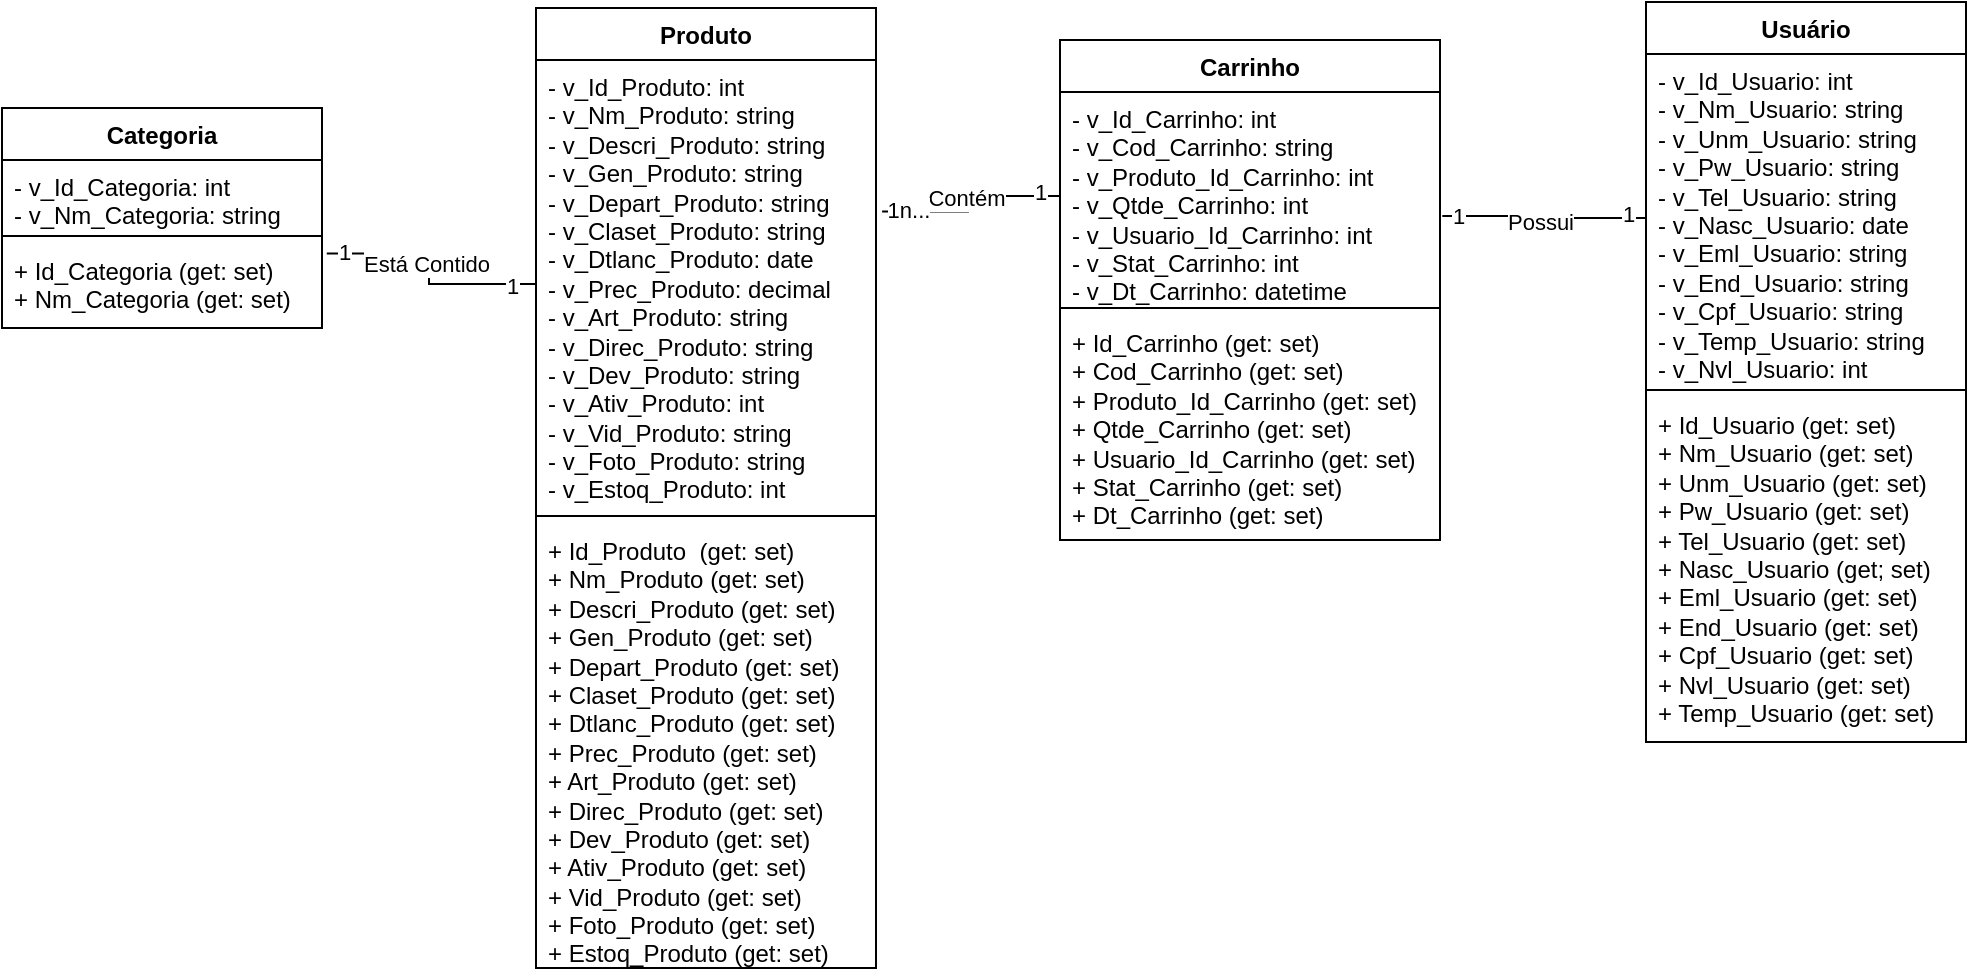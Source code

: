 <mxfile version="24.3.1" type="device">
  <diagram id="C5RBs43oDa-KdzZeNtuy" name="Page-1">
    <mxGraphModel dx="326" dy="508" grid="1" gridSize="10" guides="1" tooltips="1" connect="1" arrows="1" fold="1" page="1" pageScale="1" pageWidth="827" pageHeight="1169" math="0" shadow="0">
      <root>
        <mxCell id="WIyWlLk6GJQsqaUBKTNV-0" />
        <mxCell id="WIyWlLk6GJQsqaUBKTNV-1" parent="WIyWlLk6GJQsqaUBKTNV-0" />
        <mxCell id="GoxRY36vYl4-0GwneZIe-0" value="Usuário" style="swimlane;fontStyle=1;align=center;verticalAlign=top;childLayout=stackLayout;horizontal=1;startSize=26;horizontalStack=0;resizeParent=1;resizeParentMax=0;resizeLast=0;collapsible=1;marginBottom=0;whiteSpace=wrap;html=1;" parent="WIyWlLk6GJQsqaUBKTNV-1" vertex="1">
          <mxGeometry x="1133" y="177" width="160" height="370" as="geometry" />
        </mxCell>
        <mxCell id="GoxRY36vYl4-0GwneZIe-1" value="- v_Id_Usuario: int&lt;div&gt;- v_Nm_Usuario: string&lt;/div&gt;&lt;div&gt;- v_Unm_Usuario: string&lt;/div&gt;&lt;div&gt;- v_Pw&lt;span style=&quot;background-color: initial;&quot;&gt;_Usuario: string&lt;/span&gt;&lt;/div&gt;&lt;div&gt;&lt;span style=&quot;background-color: initial;&quot;&gt;- v_Tel&lt;/span&gt;&lt;span style=&quot;background-color: initial;&quot;&gt;_Usuario: string&lt;/span&gt;&lt;/div&gt;&lt;div&gt;&lt;span style=&quot;background-color: initial;&quot;&gt;- v_Nasc_Usuario: date&lt;/span&gt;&lt;/div&gt;&lt;div&gt;&lt;span style=&quot;background-color: initial;&quot;&gt;- v_Eml&lt;/span&gt;&lt;span style=&quot;background-color: initial;&quot;&gt;_Usuario: string&lt;/span&gt;&lt;/div&gt;&lt;div&gt;&lt;span style=&quot;background-color: initial;&quot;&gt;- v_End&lt;/span&gt;&lt;span style=&quot;background-color: initial;&quot;&gt;_Usuario: string&lt;/span&gt;&lt;/div&gt;&lt;div&gt;&lt;span style=&quot;background-color: initial;&quot;&gt;- v_Cpf&lt;/span&gt;&lt;span style=&quot;background-color: initial;&quot;&gt;_Usuario: string&lt;/span&gt;&lt;/div&gt;&lt;div&gt;&lt;span style=&quot;background-color: initial;&quot;&gt;- v_Temp_Usuario: string&lt;/span&gt;&lt;/div&gt;&lt;div&gt;&lt;span style=&quot;background-color: initial;&quot;&gt;- v_Nvl&lt;/span&gt;&lt;span style=&quot;background-color: initial;&quot;&gt;_Usuario: int&lt;/span&gt;&lt;/div&gt;" style="text;strokeColor=none;fillColor=none;align=left;verticalAlign=top;spacingLeft=4;spacingRight=4;overflow=hidden;rotatable=0;points=[[0,0.5],[1,0.5]];portConstraint=eastwest;whiteSpace=wrap;html=1;" parent="GoxRY36vYl4-0GwneZIe-0" vertex="1">
          <mxGeometry y="26" width="160" height="164" as="geometry" />
        </mxCell>
        <mxCell id="GoxRY36vYl4-0GwneZIe-2" value="" style="line;strokeWidth=1;fillColor=none;align=left;verticalAlign=middle;spacingTop=-1;spacingLeft=3;spacingRight=3;rotatable=0;labelPosition=right;points=[];portConstraint=eastwest;strokeColor=inherit;" parent="GoxRY36vYl4-0GwneZIe-0" vertex="1">
          <mxGeometry y="190" width="160" height="8" as="geometry" />
        </mxCell>
        <mxCell id="GoxRY36vYl4-0GwneZIe-3" value="+ Id_Usuario (get: set)&lt;div&gt;+ Nm&lt;span style=&quot;background-color: initial;&quot;&gt;_Usuario (get: set)&lt;/span&gt;&lt;/div&gt;&lt;div&gt;&lt;span style=&quot;background-color: initial;&quot;&gt;+ Unm_Usuario (get: set)&lt;/span&gt;&lt;/div&gt;&lt;div&gt;&lt;span style=&quot;background-color: initial;&quot;&gt;+ Pw&lt;/span&gt;&lt;span style=&quot;background-color: initial;&quot;&gt;_Usuario (get: set)&lt;/span&gt;&lt;/div&gt;&lt;div&gt;&lt;span style=&quot;background-color: initial;&quot;&gt;+ Tel&lt;/span&gt;&lt;span style=&quot;background-color: initial;&quot;&gt;_Usuario (get: set)&lt;/span&gt;&lt;/div&gt;&lt;div&gt;&lt;span style=&quot;background-color: initial;&quot;&gt;+ Nasc_Usuario (get; set)&lt;/span&gt;&lt;/div&gt;&lt;div&gt;+ Eml&lt;span style=&quot;background-color: initial;&quot;&gt;_Usuario (get: set)&lt;/span&gt;&lt;/div&gt;&lt;div&gt;&lt;span style=&quot;background-color: initial;&quot;&gt;+ End&lt;/span&gt;&lt;span style=&quot;background-color: initial;&quot;&gt;_Usuario (get: set)&lt;/span&gt;&lt;/div&gt;&lt;div&gt;&lt;span style=&quot;background-color: initial;&quot;&gt;+ Cpf&lt;/span&gt;&lt;span style=&quot;background-color: initial;&quot;&gt;_Usuario (get: set)&lt;/span&gt;&lt;/div&gt;&lt;div&gt;&lt;span style=&quot;background-color: initial;&quot;&gt;+ Nvl&lt;/span&gt;&lt;span style=&quot;background-color: initial;&quot;&gt;_Usuario (get: set)&lt;/span&gt;&lt;/div&gt;&lt;div&gt;&lt;span style=&quot;background-color: initial;&quot;&gt;+ Temp_Usuario&amp;nbsp;&lt;/span&gt;&lt;span style=&quot;background-color: initial;&quot;&gt;(get: set)&lt;/span&gt;&lt;/div&gt;" style="text;strokeColor=none;fillColor=none;align=left;verticalAlign=top;spacingLeft=4;spacingRight=4;overflow=hidden;rotatable=0;points=[[0,0.5],[1,0.5]];portConstraint=eastwest;whiteSpace=wrap;html=1;" parent="GoxRY36vYl4-0GwneZIe-0" vertex="1">
          <mxGeometry y="198" width="160" height="172" as="geometry" />
        </mxCell>
        <mxCell id="GoxRY36vYl4-0GwneZIe-4" value="Produto" style="swimlane;fontStyle=1;align=center;verticalAlign=top;childLayout=stackLayout;horizontal=1;startSize=26;horizontalStack=0;resizeParent=1;resizeParentMax=0;resizeLast=0;collapsible=1;marginBottom=0;whiteSpace=wrap;html=1;" parent="WIyWlLk6GJQsqaUBKTNV-1" vertex="1">
          <mxGeometry x="578" y="180" width="170" height="480" as="geometry" />
        </mxCell>
        <mxCell id="GoxRY36vYl4-0GwneZIe-5" value="- v_Id_Produto: int&lt;div&gt;- v_Nm&lt;span style=&quot;background-color: initial;&quot;&gt;_Produto: string&lt;/span&gt;&lt;/div&gt;&lt;div&gt;&lt;span style=&quot;background-color: initial;&quot;&gt;- v_Descri&lt;/span&gt;&lt;span style=&quot;background-color: initial;&quot;&gt;_Produto: string&lt;/span&gt;&lt;/div&gt;&lt;div&gt;&lt;span style=&quot;background-color: initial;&quot;&gt;- v_Gen_Produto: string&lt;/span&gt;&lt;/div&gt;&lt;div&gt;- v_Depart_Produto: string&lt;span style=&quot;background-color: initial;&quot;&gt;&lt;br&gt;&lt;/span&gt;&lt;/div&gt;&lt;div&gt;&lt;span style=&quot;background-color: initial;&quot;&gt;- v_Claset&lt;/span&gt;&lt;span style=&quot;background-color: initial;&quot;&gt;_Produto: string&lt;/span&gt;&lt;/div&gt;&lt;div&gt;&lt;span style=&quot;background-color: initial;&quot;&gt;- v_Dtlanc&lt;/span&gt;&lt;span style=&quot;background-color: initial;&quot;&gt;_Produto: date&lt;/span&gt;&lt;/div&gt;&lt;div&gt;&lt;span style=&quot;background-color: initial;&quot;&gt;- v_Prec&lt;/span&gt;&lt;span style=&quot;background-color: initial;&quot;&gt;_Produto: decimal&lt;/span&gt;&lt;/div&gt;&lt;div&gt;&lt;span style=&quot;background-color: initial;&quot;&gt;- v_Art&lt;/span&gt;&lt;span style=&quot;background-color: initial;&quot;&gt;_Produto: string&lt;/span&gt;&lt;/div&gt;&lt;div&gt;&lt;span style=&quot;background-color: initial;&quot;&gt;- v_Direc&lt;/span&gt;&lt;span style=&quot;background-color: initial;&quot;&gt;_Produto: string&lt;/span&gt;&lt;/div&gt;&lt;div&gt;- v_Dev&lt;span style=&quot;background-color: initial;&quot;&gt;_Produto: string&lt;/span&gt;&lt;/div&gt;&lt;div&gt;&lt;span style=&quot;background-color: initial;&quot;&gt;- v_Ativ&lt;/span&gt;&lt;span style=&quot;background-color: initial;&quot;&gt;_Produto: int&lt;/span&gt;&lt;/div&gt;&lt;div&gt;&lt;span style=&quot;background-color: initial;&quot;&gt;- v_Vid_Produto: string&lt;/span&gt;&lt;/div&gt;&lt;div&gt;&lt;span style=&quot;background-color: initial;&quot;&gt;- v_Foto_Produto: string&lt;br&gt;&lt;/span&gt;&lt;/div&gt;&lt;div&gt;&lt;span style=&quot;background-color: initial;&quot;&gt;- v_Estoq_Produto: int&lt;/span&gt;&lt;/div&gt;" style="text;strokeColor=none;fillColor=none;align=left;verticalAlign=top;spacingLeft=4;spacingRight=4;overflow=hidden;rotatable=0;points=[[0,0.5],[1,0.5]];portConstraint=eastwest;whiteSpace=wrap;html=1;" parent="GoxRY36vYl4-0GwneZIe-4" vertex="1">
          <mxGeometry y="26" width="170" height="224" as="geometry" />
        </mxCell>
        <mxCell id="GoxRY36vYl4-0GwneZIe-6" value="" style="line;strokeWidth=1;fillColor=none;align=left;verticalAlign=middle;spacingTop=-1;spacingLeft=3;spacingRight=3;rotatable=0;labelPosition=right;points=[];portConstraint=eastwest;strokeColor=inherit;" parent="GoxRY36vYl4-0GwneZIe-4" vertex="1">
          <mxGeometry y="250" width="170" height="8" as="geometry" />
        </mxCell>
        <mxCell id="GoxRY36vYl4-0GwneZIe-7" value="+ Id_Produto&amp;nbsp; (get: set)&lt;div&gt;+ Nm&lt;span style=&quot;background-color: initial;&quot;&gt;_Produto&lt;/span&gt;&lt;span style=&quot;background-color: initial;&quot;&gt;&amp;nbsp;&lt;/span&gt;&lt;span style=&quot;background-color: initial;&quot;&gt;(get: set)&lt;/span&gt;&lt;/div&gt;&lt;div&gt;&lt;span style=&quot;background-color: initial;&quot;&gt;+ Descri&lt;/span&gt;&lt;span style=&quot;background-color: initial;&quot;&gt;_Produto (get: set)&lt;/span&gt;&lt;/div&gt;&lt;div&gt;&lt;span style=&quot;background-color: initial;&quot;&gt;+ Gen_Produto (get: set)&lt;/span&gt;&lt;/div&gt;&lt;div&gt;&lt;span style=&quot;background-color: initial;&quot;&gt;+ Depart_Produto (get: set)&lt;/span&gt;&lt;/div&gt;&lt;div&gt;&lt;span style=&quot;background-color: initial;&quot;&gt;+ Claset&lt;/span&gt;&lt;span style=&quot;background-color: initial;&quot;&gt;_Produto (get: set)&lt;/span&gt;&lt;/div&gt;&lt;div&gt;&lt;span style=&quot;background-color: initial;&quot;&gt;+ Dtlanc&lt;/span&gt;&lt;span style=&quot;background-color: initial;&quot;&gt;_Produto (get: set)&lt;/span&gt;&lt;/div&gt;&lt;div&gt;&lt;span style=&quot;background-color: initial;&quot;&gt;+ Prec&lt;/span&gt;&lt;span style=&quot;background-color: initial;&quot;&gt;_Produto&amp;nbsp;&lt;/span&gt;&lt;span style=&quot;background-color: initial;&quot;&gt;(get: set)&lt;/span&gt;&lt;/div&gt;&lt;div&gt;&lt;span style=&quot;background-color: initial;&quot;&gt;+ Art&lt;/span&gt;&lt;span style=&quot;background-color: initial;&quot;&gt;_Produto&amp;nbsp;&lt;/span&gt;&lt;span style=&quot;background-color: initial;&quot;&gt;(get: set)&lt;/span&gt;&lt;/div&gt;&lt;div&gt;&lt;span style=&quot;background-color: initial;&quot;&gt;+ Direc&lt;/span&gt;&lt;span style=&quot;background-color: initial;&quot;&gt;_Produto&amp;nbsp;&lt;/span&gt;&lt;span style=&quot;background-color: initial;&quot;&gt;(get: set)&lt;/span&gt;&lt;span style=&quot;background-color: initial;&quot;&gt;&amp;nbsp;&lt;/span&gt;&lt;/div&gt;&lt;div&gt;+ Dev&lt;span style=&quot;background-color: initial;&quot;&gt;_Produto&amp;nbsp;&lt;/span&gt;&lt;span style=&quot;background-color: initial;&quot;&gt;(get: set)&lt;/span&gt;&lt;/div&gt;&lt;div&gt;&lt;span style=&quot;background-color: initial;&quot;&gt;+ Ativ&lt;/span&gt;&lt;span style=&quot;background-color: initial;&quot;&gt;_Produto&amp;nbsp;&lt;/span&gt;&lt;span style=&quot;background-color: initial;&quot;&gt;(get: set)&lt;/span&gt;&lt;/div&gt;&lt;div&gt;&lt;span style=&quot;background-color: initial;&quot;&gt;+ Vid_Produto (get: set)&lt;/span&gt;&lt;/div&gt;&lt;div&gt;&lt;span style=&quot;background-color: initial;&quot;&gt;+ Foto_Produto (get: set)&lt;/span&gt;&lt;/div&gt;&lt;div&gt;&lt;span style=&quot;background-color: initial;&quot;&gt;+&amp;nbsp;&lt;/span&gt;&lt;span style=&quot;background-color: initial;&quot;&gt;Estoq_Produto (get: set)&lt;/span&gt;&lt;/div&gt;" style="text;strokeColor=none;fillColor=none;align=left;verticalAlign=top;spacingLeft=4;spacingRight=4;overflow=hidden;rotatable=0;points=[[0,0.5],[1,0.5]];portConstraint=eastwest;whiteSpace=wrap;html=1;" parent="GoxRY36vYl4-0GwneZIe-4" vertex="1">
          <mxGeometry y="258" width="170" height="222" as="geometry" />
        </mxCell>
        <mxCell id="GoxRY36vYl4-0GwneZIe-8" value="Carrinho" style="swimlane;fontStyle=1;align=center;verticalAlign=top;childLayout=stackLayout;horizontal=1;startSize=26;horizontalStack=0;resizeParent=1;resizeParentMax=0;resizeLast=0;collapsible=1;marginBottom=0;whiteSpace=wrap;html=1;" parent="WIyWlLk6GJQsqaUBKTNV-1" vertex="1">
          <mxGeometry x="840" y="196" width="190" height="250" as="geometry" />
        </mxCell>
        <mxCell id="GoxRY36vYl4-0GwneZIe-9" value="- v_Id_Carrinho: int&lt;div&gt;- v_Cod_Carrinho: string&lt;/div&gt;&lt;div&gt;- v_Produto_Id_Carrinho: int&lt;/div&gt;&lt;div&gt;- v_Qtde_Carrinho: int&lt;/div&gt;&lt;div&gt;- v_Usuario_Id_Carrinho: int&lt;/div&gt;&lt;div&gt;- v_Stat_Carrinho: int&lt;/div&gt;&lt;div&gt;- v_Dt_Carrinho: datetime&lt;/div&gt;" style="text;strokeColor=none;fillColor=none;align=left;verticalAlign=top;spacingLeft=4;spacingRight=4;overflow=hidden;rotatable=0;points=[[0,0.5],[1,0.5]];portConstraint=eastwest;whiteSpace=wrap;html=1;" parent="GoxRY36vYl4-0GwneZIe-8" vertex="1">
          <mxGeometry y="26" width="190" height="104" as="geometry" />
        </mxCell>
        <mxCell id="GoxRY36vYl4-0GwneZIe-10" value="" style="line;strokeWidth=1;fillColor=none;align=left;verticalAlign=middle;spacingTop=-1;spacingLeft=3;spacingRight=3;rotatable=0;labelPosition=right;points=[];portConstraint=eastwest;strokeColor=inherit;" parent="GoxRY36vYl4-0GwneZIe-8" vertex="1">
          <mxGeometry y="130" width="190" height="8" as="geometry" />
        </mxCell>
        <mxCell id="GoxRY36vYl4-0GwneZIe-11" value="+ Id_Carrinho (get: set)&lt;div&gt;+ Cod_Carrinho&amp;nbsp;&lt;span style=&quot;background-color: initial;&quot;&gt;(get: set)&lt;/span&gt;&lt;/div&gt;&lt;div&gt;+ Produto_Id_Carrinho&amp;nbsp;&lt;span style=&quot;background-color: initial;&quot;&gt;(get: set)&lt;/span&gt;&lt;/div&gt;&lt;div&gt;+ Qtde_Carrinho&amp;nbsp;&lt;span style=&quot;background-color: initial;&quot;&gt;(get: set)&lt;/span&gt;&lt;/div&gt;&lt;div&gt;+ Usuario_Id_Carrinho&amp;nbsp;&lt;span style=&quot;background-color: initial;&quot;&gt;(get: set)&lt;/span&gt;&lt;/div&gt;&lt;div&gt;+ Stat_Carrinho&amp;nbsp;&lt;span style=&quot;background-color: initial;&quot;&gt;(get: set)&lt;/span&gt;&lt;/div&gt;&lt;div&gt;+ Dt_Carrinho&amp;nbsp;&lt;span style=&quot;background-color: initial;&quot;&gt;(get: set)&lt;/span&gt;&lt;/div&gt;" style="text;strokeColor=none;fillColor=none;align=left;verticalAlign=top;spacingLeft=4;spacingRight=4;overflow=hidden;rotatable=0;points=[[0,0.5],[1,0.5]];portConstraint=eastwest;whiteSpace=wrap;html=1;" parent="GoxRY36vYl4-0GwneZIe-8" vertex="1">
          <mxGeometry y="138" width="190" height="112" as="geometry" />
        </mxCell>
        <mxCell id="L3tJVeEKTun2HF7VV4Tp-2" value="Categoria" style="swimlane;fontStyle=1;align=center;verticalAlign=top;childLayout=stackLayout;horizontal=1;startSize=26;horizontalStack=0;resizeParent=1;resizeParentMax=0;resizeLast=0;collapsible=1;marginBottom=0;whiteSpace=wrap;html=1;" parent="WIyWlLk6GJQsqaUBKTNV-1" vertex="1">
          <mxGeometry x="311" y="230" width="160" height="110" as="geometry" />
        </mxCell>
        <mxCell id="L3tJVeEKTun2HF7VV4Tp-3" value="- v_Id_Categoria: int&lt;div&gt;- v_Nm&lt;span style=&quot;background-color: initial;&quot;&gt;_Categoria: string&lt;/span&gt;&lt;/div&gt;" style="text;strokeColor=none;fillColor=none;align=left;verticalAlign=top;spacingLeft=4;spacingRight=4;overflow=hidden;rotatable=0;points=[[0,0.5],[1,0.5]];portConstraint=eastwest;whiteSpace=wrap;html=1;" parent="L3tJVeEKTun2HF7VV4Tp-2" vertex="1">
          <mxGeometry y="26" width="160" height="34" as="geometry" />
        </mxCell>
        <mxCell id="L3tJVeEKTun2HF7VV4Tp-4" value="" style="line;strokeWidth=1;fillColor=none;align=left;verticalAlign=middle;spacingTop=-1;spacingLeft=3;spacingRight=3;rotatable=0;labelPosition=right;points=[];portConstraint=eastwest;strokeColor=inherit;" parent="L3tJVeEKTun2HF7VV4Tp-2" vertex="1">
          <mxGeometry y="60" width="160" height="8" as="geometry" />
        </mxCell>
        <mxCell id="L3tJVeEKTun2HF7VV4Tp-5" value="+ Id_Categoria (get: set)&lt;div&gt;+ Nm&lt;span style=&quot;background-color: initial;&quot;&gt;_Categoria (get: set)&lt;/span&gt;&lt;/div&gt;" style="text;strokeColor=none;fillColor=none;align=left;verticalAlign=top;spacingLeft=4;spacingRight=4;overflow=hidden;rotatable=0;points=[[0,0.5],[1,0.5]];portConstraint=eastwest;whiteSpace=wrap;html=1;" parent="L3tJVeEKTun2HF7VV4Tp-2" vertex="1">
          <mxGeometry y="68" width="160" height="42" as="geometry" />
        </mxCell>
        <mxCell id="L3tJVeEKTun2HF7VV4Tp-8" style="edgeStyle=orthogonalEdgeStyle;rounded=0;orthogonalLoop=1;jettySize=auto;html=1;entryX=1.006;entryY=0.596;entryDx=0;entryDy=0;entryPerimeter=0;endArrow=none;endFill=0;" parent="WIyWlLk6GJQsqaUBKTNV-1" source="GoxRY36vYl4-0GwneZIe-1" target="GoxRY36vYl4-0GwneZIe-9" edge="1">
          <mxGeometry relative="1" as="geometry" />
        </mxCell>
        <mxCell id="L3tJVeEKTun2HF7VV4Tp-9" value="Possui" style="edgeLabel;html=1;align=center;verticalAlign=middle;resizable=0;points=[];" parent="L3tJVeEKTun2HF7VV4Tp-8" vertex="1" connectable="0">
          <mxGeometry x="-0.123" y="2" relative="1" as="geometry">
            <mxPoint x="-8" as="offset" />
          </mxGeometry>
        </mxCell>
        <mxCell id="L3tJVeEKTun2HF7VV4Tp-10" value="1" style="edgeLabel;html=1;align=center;verticalAlign=middle;resizable=0;points=[];" parent="L3tJVeEKTun2HF7VV4Tp-8" vertex="1" connectable="0">
          <mxGeometry x="-0.824" y="-2" relative="1" as="geometry">
            <mxPoint as="offset" />
          </mxGeometry>
        </mxCell>
        <mxCell id="L3tJVeEKTun2HF7VV4Tp-11" value="1" style="edgeLabel;html=1;align=center;verticalAlign=middle;resizable=0;points=[];" parent="L3tJVeEKTun2HF7VV4Tp-8" vertex="1" connectable="0">
          <mxGeometry x="0.861" relative="1" as="geometry">
            <mxPoint as="offset" />
          </mxGeometry>
        </mxCell>
        <mxCell id="L3tJVeEKTun2HF7VV4Tp-12" style="edgeStyle=orthogonalEdgeStyle;rounded=0;orthogonalLoop=1;jettySize=auto;html=1;entryX=1.018;entryY=0.338;entryDx=0;entryDy=0;entryPerimeter=0;endArrow=none;endFill=0;" parent="WIyWlLk6GJQsqaUBKTNV-1" source="GoxRY36vYl4-0GwneZIe-9" target="GoxRY36vYl4-0GwneZIe-5" edge="1">
          <mxGeometry relative="1" as="geometry" />
        </mxCell>
        <mxCell id="L3tJVeEKTun2HF7VV4Tp-13" value="Contém" style="edgeLabel;html=1;align=center;verticalAlign=middle;resizable=0;points=[];" parent="L3tJVeEKTun2HF7VV4Tp-12" vertex="1" connectable="0">
          <mxGeometry x="-0.028" y="-2" relative="1" as="geometry">
            <mxPoint x="1" as="offset" />
          </mxGeometry>
        </mxCell>
        <mxCell id="L3tJVeEKTun2HF7VV4Tp-15" value="1n..." style="edgeLabel;html=1;align=center;verticalAlign=middle;resizable=0;points=[];" parent="L3tJVeEKTun2HF7VV4Tp-12" vertex="1" connectable="0">
          <mxGeometry x="0.835" y="-1" relative="1" as="geometry">
            <mxPoint x="5" as="offset" />
          </mxGeometry>
        </mxCell>
        <mxCell id="L3tJVeEKTun2HF7VV4Tp-16" value="1" style="edgeLabel;html=1;align=center;verticalAlign=middle;resizable=0;points=[];" parent="L3tJVeEKTun2HF7VV4Tp-12" vertex="1" connectable="0">
          <mxGeometry x="-0.814" y="-2" relative="1" as="geometry">
            <mxPoint x="-1" as="offset" />
          </mxGeometry>
        </mxCell>
        <mxCell id="L3tJVeEKTun2HF7VV4Tp-18" style="edgeStyle=orthogonalEdgeStyle;rounded=0;orthogonalLoop=1;jettySize=auto;html=1;entryX=1.015;entryY=0.112;entryDx=0;entryDy=0;entryPerimeter=0;endArrow=none;endFill=0;" parent="WIyWlLk6GJQsqaUBKTNV-1" source="GoxRY36vYl4-0GwneZIe-5" target="L3tJVeEKTun2HF7VV4Tp-5" edge="1">
          <mxGeometry relative="1" as="geometry" />
        </mxCell>
        <mxCell id="L3tJVeEKTun2HF7VV4Tp-19" value="Está Contido" style="edgeLabel;html=1;align=center;verticalAlign=middle;resizable=0;points=[];" parent="L3tJVeEKTun2HF7VV4Tp-18" vertex="1" connectable="0">
          <mxGeometry x="0.059" y="1" relative="1" as="geometry">
            <mxPoint x="-1" as="offset" />
          </mxGeometry>
        </mxCell>
        <mxCell id="L3tJVeEKTun2HF7VV4Tp-20" value="1" style="edgeLabel;html=1;align=center;verticalAlign=middle;resizable=0;points=[];" parent="L3tJVeEKTun2HF7VV4Tp-18" vertex="1" connectable="0">
          <mxGeometry x="-0.854" y="1" relative="1" as="geometry">
            <mxPoint x="-3" as="offset" />
          </mxGeometry>
        </mxCell>
        <mxCell id="L3tJVeEKTun2HF7VV4Tp-21" value="1" style="edgeLabel;html=1;align=center;verticalAlign=middle;resizable=0;points=[];" parent="L3tJVeEKTun2HF7VV4Tp-18" vertex="1" connectable="0">
          <mxGeometry x="0.875" y="-1" relative="1" as="geometry">
            <mxPoint x="1" as="offset" />
          </mxGeometry>
        </mxCell>
      </root>
    </mxGraphModel>
  </diagram>
</mxfile>
